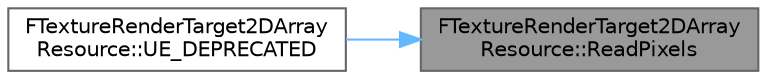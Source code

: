 digraph "FTextureRenderTarget2DArrayResource::ReadPixels"
{
 // INTERACTIVE_SVG=YES
 // LATEX_PDF_SIZE
  bgcolor="transparent";
  edge [fontname=Helvetica,fontsize=10,labelfontname=Helvetica,labelfontsize=10];
  node [fontname=Helvetica,fontsize=10,shape=box,height=0.2,width=0.4];
  rankdir="RL";
  Node1 [id="Node000001",label="FTextureRenderTarget2DArray\lResource::ReadPixels",height=0.2,width=0.4,color="gray40", fillcolor="grey60", style="filled", fontcolor="black",tooltip="Reads the render target's displayed pixels into a preallocated color buffer."];
  Node1 -> Node2 [id="edge1_Node000001_Node000002",dir="back",color="steelblue1",style="solid",tooltip=" "];
  Node2 [id="Node000002",label="FTextureRenderTarget2DArray\lResource::UE_DEPRECATED",height=0.2,width=0.4,color="grey40", fillcolor="white", style="filled",URL="$df/d06/classFTextureRenderTarget2DArrayResource.html#af63332e97a7f432875bbdba91fef5c4d",tooltip="Copy the texels of a single depth slice of the cube into an array."];
}
